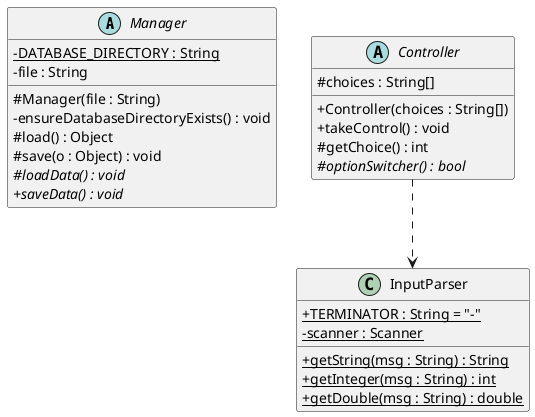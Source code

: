 @startuml
skinparam classAttributeIconSize 0

abstract class Manager {
-{static}DATABASE_DIRECTORY : String
-file : String
#Manager(file : String)
-ensureDatabaseDirectoryExists() : void
#load() : Object
#save(o : Object) : void
#{abstract}loadData() : void
+{abstract}saveData() : void
}

class InputParser {
+{static}TERMINATOR : String = "-"
-{static}scanner : Scanner
+{static}getString(msg : String) : String
+{static}getInteger(msg : String) : int
+{static}getDouble(msg : String) : double
}

abstract class Controller {
#choices : String[]
+Controller(choices : String[])
+takeControl() : void
#getChoice() : int
#{abstract}optionSwitcher() : bool
}

Controller ..> InputParser

@enduml